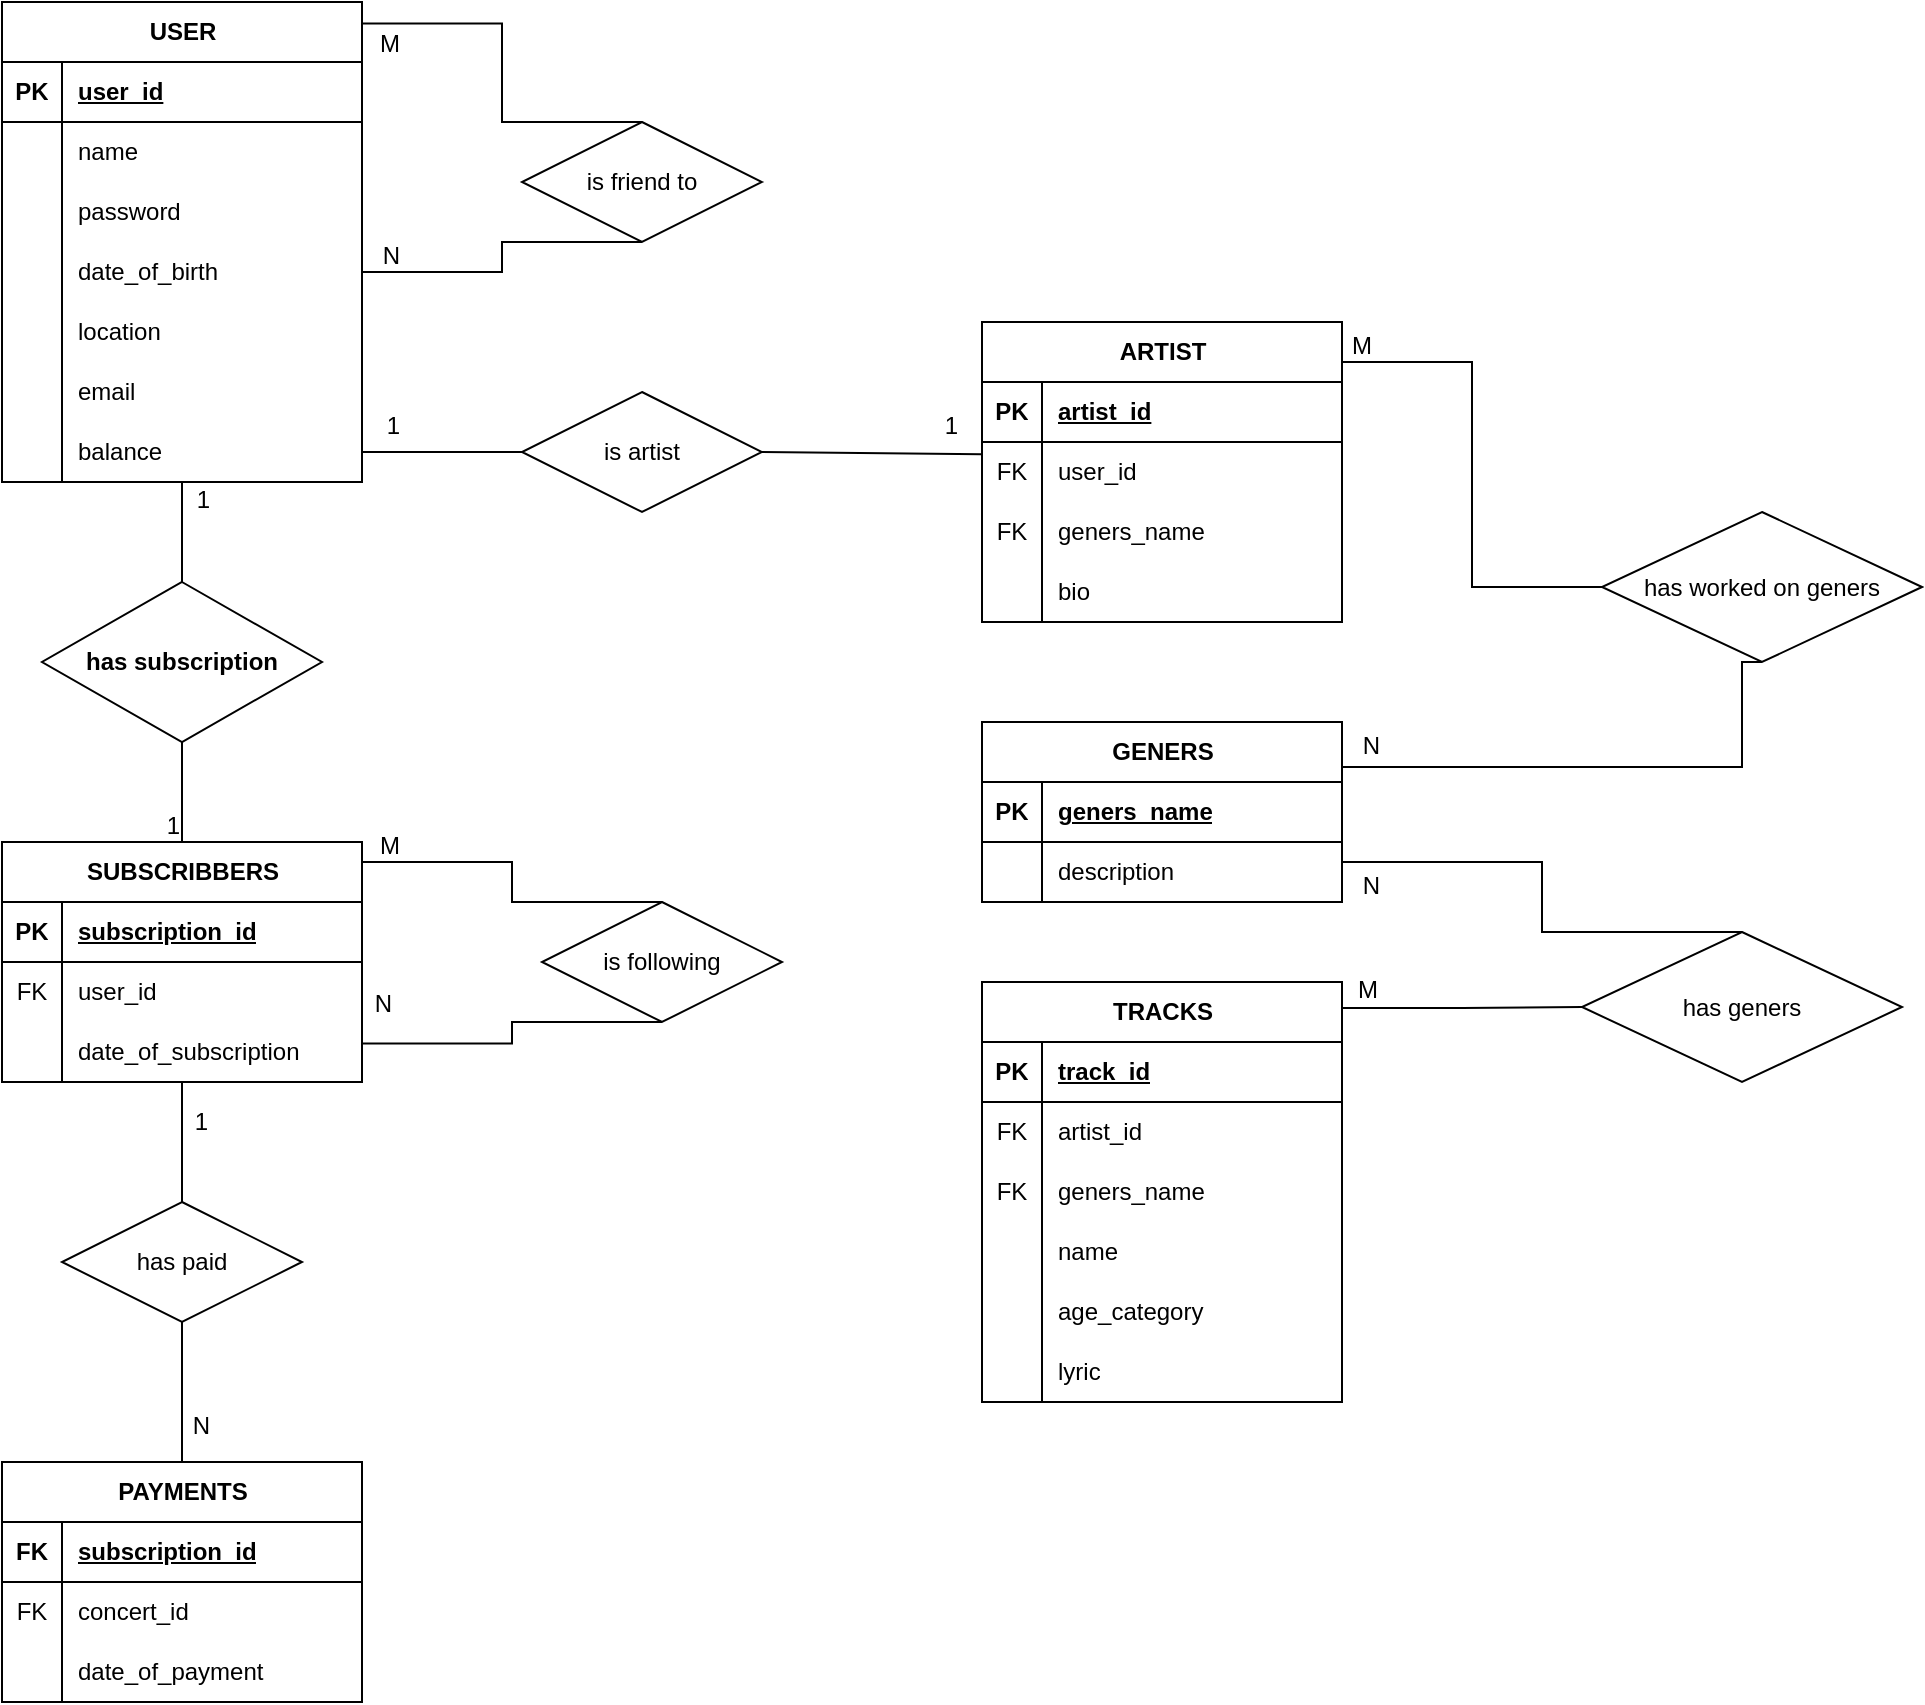 <mxfile version="24.6.4" type="github">
  <diagram name="Page-1" id="u7sg_26Pm7IUVcCxA-zr">
    <mxGraphModel dx="1103" dy="600" grid="1" gridSize="10" guides="1" tooltips="1" connect="1" arrows="1" fold="1" page="1" pageScale="1" pageWidth="2339" pageHeight="3300" math="0" shadow="0">
      <root>
        <mxCell id="0" />
        <mxCell id="1" parent="0" />
        <mxCell id="e4BXCILTXNjpWRlv0Qqh-1" value="USER" style="shape=table;startSize=30;container=1;collapsible=1;childLayout=tableLayout;fixedRows=1;rowLines=0;fontStyle=1;align=center;resizeLast=1;html=1;" vertex="1" parent="1">
          <mxGeometry x="130" y="110" width="180" height="240" as="geometry" />
        </mxCell>
        <mxCell id="e4BXCILTXNjpWRlv0Qqh-2" value="" style="shape=tableRow;horizontal=0;startSize=0;swimlaneHead=0;swimlaneBody=0;fillColor=none;collapsible=0;dropTarget=0;points=[[0,0.5],[1,0.5]];portConstraint=eastwest;top=0;left=0;right=0;bottom=1;" vertex="1" parent="e4BXCILTXNjpWRlv0Qqh-1">
          <mxGeometry y="30" width="180" height="30" as="geometry" />
        </mxCell>
        <mxCell id="e4BXCILTXNjpWRlv0Qqh-3" value="PK" style="shape=partialRectangle;connectable=0;fillColor=none;top=0;left=0;bottom=0;right=0;fontStyle=1;overflow=hidden;whiteSpace=wrap;html=1;" vertex="1" parent="e4BXCILTXNjpWRlv0Qqh-2">
          <mxGeometry width="30" height="30" as="geometry">
            <mxRectangle width="30" height="30" as="alternateBounds" />
          </mxGeometry>
        </mxCell>
        <mxCell id="e4BXCILTXNjpWRlv0Qqh-4" value="user_id" style="shape=partialRectangle;connectable=0;fillColor=none;top=0;left=0;bottom=0;right=0;align=left;spacingLeft=6;fontStyle=5;overflow=hidden;whiteSpace=wrap;html=1;" vertex="1" parent="e4BXCILTXNjpWRlv0Qqh-2">
          <mxGeometry x="30" width="150" height="30" as="geometry">
            <mxRectangle width="150" height="30" as="alternateBounds" />
          </mxGeometry>
        </mxCell>
        <mxCell id="e4BXCILTXNjpWRlv0Qqh-5" value="" style="shape=tableRow;horizontal=0;startSize=0;swimlaneHead=0;swimlaneBody=0;fillColor=none;collapsible=0;dropTarget=0;points=[[0,0.5],[1,0.5]];portConstraint=eastwest;top=0;left=0;right=0;bottom=0;" vertex="1" parent="e4BXCILTXNjpWRlv0Qqh-1">
          <mxGeometry y="60" width="180" height="30" as="geometry" />
        </mxCell>
        <mxCell id="e4BXCILTXNjpWRlv0Qqh-6" value="" style="shape=partialRectangle;connectable=0;fillColor=none;top=0;left=0;bottom=0;right=0;editable=1;overflow=hidden;whiteSpace=wrap;html=1;" vertex="1" parent="e4BXCILTXNjpWRlv0Qqh-5">
          <mxGeometry width="30" height="30" as="geometry">
            <mxRectangle width="30" height="30" as="alternateBounds" />
          </mxGeometry>
        </mxCell>
        <mxCell id="e4BXCILTXNjpWRlv0Qqh-7" value="name" style="shape=partialRectangle;connectable=0;fillColor=none;top=0;left=0;bottom=0;right=0;align=left;spacingLeft=6;overflow=hidden;whiteSpace=wrap;html=1;" vertex="1" parent="e4BXCILTXNjpWRlv0Qqh-5">
          <mxGeometry x="30" width="150" height="30" as="geometry">
            <mxRectangle width="150" height="30" as="alternateBounds" />
          </mxGeometry>
        </mxCell>
        <mxCell id="e4BXCILTXNjpWRlv0Qqh-8" value="" style="shape=tableRow;horizontal=0;startSize=0;swimlaneHead=0;swimlaneBody=0;fillColor=none;collapsible=0;dropTarget=0;points=[[0,0.5],[1,0.5]];portConstraint=eastwest;top=0;left=0;right=0;bottom=0;" vertex="1" parent="e4BXCILTXNjpWRlv0Qqh-1">
          <mxGeometry y="90" width="180" height="30" as="geometry" />
        </mxCell>
        <mxCell id="e4BXCILTXNjpWRlv0Qqh-9" value="" style="shape=partialRectangle;connectable=0;fillColor=none;top=0;left=0;bottom=0;right=0;editable=1;overflow=hidden;whiteSpace=wrap;html=1;" vertex="1" parent="e4BXCILTXNjpWRlv0Qqh-8">
          <mxGeometry width="30" height="30" as="geometry">
            <mxRectangle width="30" height="30" as="alternateBounds" />
          </mxGeometry>
        </mxCell>
        <mxCell id="e4BXCILTXNjpWRlv0Qqh-10" value="password" style="shape=partialRectangle;connectable=0;fillColor=none;top=0;left=0;bottom=0;right=0;align=left;spacingLeft=6;overflow=hidden;whiteSpace=wrap;html=1;" vertex="1" parent="e4BXCILTXNjpWRlv0Qqh-8">
          <mxGeometry x="30" width="150" height="30" as="geometry">
            <mxRectangle width="150" height="30" as="alternateBounds" />
          </mxGeometry>
        </mxCell>
        <mxCell id="e4BXCILTXNjpWRlv0Qqh-11" value="" style="shape=tableRow;horizontal=0;startSize=0;swimlaneHead=0;swimlaneBody=0;fillColor=none;collapsible=0;dropTarget=0;points=[[0,0.5],[1,0.5]];portConstraint=eastwest;top=0;left=0;right=0;bottom=0;" vertex="1" parent="e4BXCILTXNjpWRlv0Qqh-1">
          <mxGeometry y="120" width="180" height="30" as="geometry" />
        </mxCell>
        <mxCell id="e4BXCILTXNjpWRlv0Qqh-12" value="" style="shape=partialRectangle;connectable=0;fillColor=none;top=0;left=0;bottom=0;right=0;editable=1;overflow=hidden;whiteSpace=wrap;html=1;" vertex="1" parent="e4BXCILTXNjpWRlv0Qqh-11">
          <mxGeometry width="30" height="30" as="geometry">
            <mxRectangle width="30" height="30" as="alternateBounds" />
          </mxGeometry>
        </mxCell>
        <mxCell id="e4BXCILTXNjpWRlv0Qqh-13" value="date_of_birth" style="shape=partialRectangle;connectable=0;fillColor=none;top=0;left=0;bottom=0;right=0;align=left;spacingLeft=6;overflow=hidden;whiteSpace=wrap;html=1;" vertex="1" parent="e4BXCILTXNjpWRlv0Qqh-11">
          <mxGeometry x="30" width="150" height="30" as="geometry">
            <mxRectangle width="150" height="30" as="alternateBounds" />
          </mxGeometry>
        </mxCell>
        <mxCell id="e4BXCILTXNjpWRlv0Qqh-14" value="" style="shape=tableRow;horizontal=0;startSize=0;swimlaneHead=0;swimlaneBody=0;fillColor=none;collapsible=0;dropTarget=0;points=[[0,0.5],[1,0.5]];portConstraint=eastwest;top=0;left=0;right=0;bottom=0;" vertex="1" parent="e4BXCILTXNjpWRlv0Qqh-1">
          <mxGeometry y="150" width="180" height="30" as="geometry" />
        </mxCell>
        <mxCell id="e4BXCILTXNjpWRlv0Qqh-15" value="" style="shape=partialRectangle;connectable=0;fillColor=none;top=0;left=0;bottom=0;right=0;editable=1;overflow=hidden;whiteSpace=wrap;html=1;" vertex="1" parent="e4BXCILTXNjpWRlv0Qqh-14">
          <mxGeometry width="30" height="30" as="geometry">
            <mxRectangle width="30" height="30" as="alternateBounds" />
          </mxGeometry>
        </mxCell>
        <mxCell id="e4BXCILTXNjpWRlv0Qqh-16" value="location" style="shape=partialRectangle;connectable=0;fillColor=none;top=0;left=0;bottom=0;right=0;align=left;spacingLeft=6;overflow=hidden;whiteSpace=wrap;html=1;" vertex="1" parent="e4BXCILTXNjpWRlv0Qqh-14">
          <mxGeometry x="30" width="150" height="30" as="geometry">
            <mxRectangle width="150" height="30" as="alternateBounds" />
          </mxGeometry>
        </mxCell>
        <mxCell id="e4BXCILTXNjpWRlv0Qqh-17" value="" style="shape=tableRow;horizontal=0;startSize=0;swimlaneHead=0;swimlaneBody=0;fillColor=none;collapsible=0;dropTarget=0;points=[[0,0.5],[1,0.5]];portConstraint=eastwest;top=0;left=0;right=0;bottom=0;" vertex="1" parent="e4BXCILTXNjpWRlv0Qqh-1">
          <mxGeometry y="180" width="180" height="30" as="geometry" />
        </mxCell>
        <mxCell id="e4BXCILTXNjpWRlv0Qqh-18" value="" style="shape=partialRectangle;connectable=0;fillColor=none;top=0;left=0;bottom=0;right=0;editable=1;overflow=hidden;whiteSpace=wrap;html=1;" vertex="1" parent="e4BXCILTXNjpWRlv0Qqh-17">
          <mxGeometry width="30" height="30" as="geometry">
            <mxRectangle width="30" height="30" as="alternateBounds" />
          </mxGeometry>
        </mxCell>
        <mxCell id="e4BXCILTXNjpWRlv0Qqh-19" value="email" style="shape=partialRectangle;connectable=0;fillColor=none;top=0;left=0;bottom=0;right=0;align=left;spacingLeft=6;overflow=hidden;whiteSpace=wrap;html=1;" vertex="1" parent="e4BXCILTXNjpWRlv0Qqh-17">
          <mxGeometry x="30" width="150" height="30" as="geometry">
            <mxRectangle width="150" height="30" as="alternateBounds" />
          </mxGeometry>
        </mxCell>
        <mxCell id="e4BXCILTXNjpWRlv0Qqh-67" value="" style="shape=tableRow;horizontal=0;startSize=0;swimlaneHead=0;swimlaneBody=0;fillColor=none;collapsible=0;dropTarget=0;points=[[0,0.5],[1,0.5]];portConstraint=eastwest;top=0;left=0;right=0;bottom=0;" vertex="1" parent="e4BXCILTXNjpWRlv0Qqh-1">
          <mxGeometry y="210" width="180" height="30" as="geometry" />
        </mxCell>
        <mxCell id="e4BXCILTXNjpWRlv0Qqh-68" value="" style="shape=partialRectangle;connectable=0;fillColor=none;top=0;left=0;bottom=0;right=0;editable=1;overflow=hidden;whiteSpace=wrap;html=1;" vertex="1" parent="e4BXCILTXNjpWRlv0Qqh-67">
          <mxGeometry width="30" height="30" as="geometry">
            <mxRectangle width="30" height="30" as="alternateBounds" />
          </mxGeometry>
        </mxCell>
        <mxCell id="e4BXCILTXNjpWRlv0Qqh-69" value="balance" style="shape=partialRectangle;connectable=0;fillColor=none;top=0;left=0;bottom=0;right=0;align=left;spacingLeft=6;overflow=hidden;whiteSpace=wrap;html=1;" vertex="1" parent="e4BXCILTXNjpWRlv0Qqh-67">
          <mxGeometry x="30" width="150" height="30" as="geometry">
            <mxRectangle width="150" height="30" as="alternateBounds" />
          </mxGeometry>
        </mxCell>
        <mxCell id="e4BXCILTXNjpWRlv0Qqh-37" value="PAYMENTS" style="shape=table;startSize=30;container=1;collapsible=1;childLayout=tableLayout;fixedRows=1;rowLines=0;fontStyle=1;align=center;resizeLast=1;html=1;" vertex="1" parent="1">
          <mxGeometry x="130" y="840" width="180" height="120" as="geometry" />
        </mxCell>
        <mxCell id="e4BXCILTXNjpWRlv0Qqh-38" value="" style="shape=tableRow;horizontal=0;startSize=0;swimlaneHead=0;swimlaneBody=0;fillColor=none;collapsible=0;dropTarget=0;points=[[0,0.5],[1,0.5]];portConstraint=eastwest;top=0;left=0;right=0;bottom=1;" vertex="1" parent="e4BXCILTXNjpWRlv0Qqh-37">
          <mxGeometry y="30" width="180" height="30" as="geometry" />
        </mxCell>
        <mxCell id="e4BXCILTXNjpWRlv0Qqh-39" value="FK" style="shape=partialRectangle;connectable=0;fillColor=none;top=0;left=0;bottom=0;right=0;fontStyle=1;overflow=hidden;whiteSpace=wrap;html=1;" vertex="1" parent="e4BXCILTXNjpWRlv0Qqh-38">
          <mxGeometry width="30" height="30" as="geometry">
            <mxRectangle width="30" height="30" as="alternateBounds" />
          </mxGeometry>
        </mxCell>
        <mxCell id="e4BXCILTXNjpWRlv0Qqh-40" value="subscription_id" style="shape=partialRectangle;connectable=0;fillColor=none;top=0;left=0;bottom=0;right=0;align=left;spacingLeft=6;fontStyle=5;overflow=hidden;whiteSpace=wrap;html=1;" vertex="1" parent="e4BXCILTXNjpWRlv0Qqh-38">
          <mxGeometry x="30" width="150" height="30" as="geometry">
            <mxRectangle width="150" height="30" as="alternateBounds" />
          </mxGeometry>
        </mxCell>
        <mxCell id="e4BXCILTXNjpWRlv0Qqh-41" value="" style="shape=tableRow;horizontal=0;startSize=0;swimlaneHead=0;swimlaneBody=0;fillColor=none;collapsible=0;dropTarget=0;points=[[0,0.5],[1,0.5]];portConstraint=eastwest;top=0;left=0;right=0;bottom=0;" vertex="1" parent="e4BXCILTXNjpWRlv0Qqh-37">
          <mxGeometry y="60" width="180" height="30" as="geometry" />
        </mxCell>
        <mxCell id="e4BXCILTXNjpWRlv0Qqh-42" value="FK" style="shape=partialRectangle;connectable=0;fillColor=none;top=0;left=0;bottom=0;right=0;editable=1;overflow=hidden;whiteSpace=wrap;html=1;" vertex="1" parent="e4BXCILTXNjpWRlv0Qqh-41">
          <mxGeometry width="30" height="30" as="geometry">
            <mxRectangle width="30" height="30" as="alternateBounds" />
          </mxGeometry>
        </mxCell>
        <mxCell id="e4BXCILTXNjpWRlv0Qqh-43" value="concert_id" style="shape=partialRectangle;connectable=0;fillColor=none;top=0;left=0;bottom=0;right=0;align=left;spacingLeft=6;overflow=hidden;whiteSpace=wrap;html=1;" vertex="1" parent="e4BXCILTXNjpWRlv0Qqh-41">
          <mxGeometry x="30" width="150" height="30" as="geometry">
            <mxRectangle width="150" height="30" as="alternateBounds" />
          </mxGeometry>
        </mxCell>
        <mxCell id="e4BXCILTXNjpWRlv0Qqh-44" value="" style="shape=tableRow;horizontal=0;startSize=0;swimlaneHead=0;swimlaneBody=0;fillColor=none;collapsible=0;dropTarget=0;points=[[0,0.5],[1,0.5]];portConstraint=eastwest;top=0;left=0;right=0;bottom=0;" vertex="1" parent="e4BXCILTXNjpWRlv0Qqh-37">
          <mxGeometry y="90" width="180" height="30" as="geometry" />
        </mxCell>
        <mxCell id="e4BXCILTXNjpWRlv0Qqh-45" value="" style="shape=partialRectangle;connectable=0;fillColor=none;top=0;left=0;bottom=0;right=0;editable=1;overflow=hidden;whiteSpace=wrap;html=1;" vertex="1" parent="e4BXCILTXNjpWRlv0Qqh-44">
          <mxGeometry width="30" height="30" as="geometry">
            <mxRectangle width="30" height="30" as="alternateBounds" />
          </mxGeometry>
        </mxCell>
        <mxCell id="e4BXCILTXNjpWRlv0Qqh-46" value="date_of_payment" style="shape=partialRectangle;connectable=0;fillColor=none;top=0;left=0;bottom=0;right=0;align=left;spacingLeft=6;overflow=hidden;whiteSpace=wrap;html=1;" vertex="1" parent="e4BXCILTXNjpWRlv0Qqh-44">
          <mxGeometry x="30" width="150" height="30" as="geometry">
            <mxRectangle width="150" height="30" as="alternateBounds" />
          </mxGeometry>
        </mxCell>
        <mxCell id="e4BXCILTXNjpWRlv0Qqh-50" value="SUBSCRIBBERS" style="shape=table;startSize=30;container=1;collapsible=1;childLayout=tableLayout;fixedRows=1;rowLines=0;fontStyle=1;align=center;resizeLast=1;html=1;" vertex="1" parent="1">
          <mxGeometry x="130" y="530" width="180" height="120" as="geometry" />
        </mxCell>
        <mxCell id="e4BXCILTXNjpWRlv0Qqh-51" value="" style="shape=tableRow;horizontal=0;startSize=0;swimlaneHead=0;swimlaneBody=0;fillColor=none;collapsible=0;dropTarget=0;points=[[0,0.5],[1,0.5]];portConstraint=eastwest;top=0;left=0;right=0;bottom=1;" vertex="1" parent="e4BXCILTXNjpWRlv0Qqh-50">
          <mxGeometry y="30" width="180" height="30" as="geometry" />
        </mxCell>
        <mxCell id="e4BXCILTXNjpWRlv0Qqh-52" value="PK" style="shape=partialRectangle;connectable=0;fillColor=none;top=0;left=0;bottom=0;right=0;fontStyle=1;overflow=hidden;whiteSpace=wrap;html=1;" vertex="1" parent="e4BXCILTXNjpWRlv0Qqh-51">
          <mxGeometry width="30" height="30" as="geometry">
            <mxRectangle width="30" height="30" as="alternateBounds" />
          </mxGeometry>
        </mxCell>
        <mxCell id="e4BXCILTXNjpWRlv0Qqh-53" value="subscription_id" style="shape=partialRectangle;connectable=0;fillColor=none;top=0;left=0;bottom=0;right=0;align=left;spacingLeft=6;fontStyle=5;overflow=hidden;whiteSpace=wrap;html=1;" vertex="1" parent="e4BXCILTXNjpWRlv0Qqh-51">
          <mxGeometry x="30" width="150" height="30" as="geometry">
            <mxRectangle width="150" height="30" as="alternateBounds" />
          </mxGeometry>
        </mxCell>
        <mxCell id="e4BXCILTXNjpWRlv0Qqh-54" value="" style="shape=tableRow;horizontal=0;startSize=0;swimlaneHead=0;swimlaneBody=0;fillColor=none;collapsible=0;dropTarget=0;points=[[0,0.5],[1,0.5]];portConstraint=eastwest;top=0;left=0;right=0;bottom=0;" vertex="1" parent="e4BXCILTXNjpWRlv0Qqh-50">
          <mxGeometry y="60" width="180" height="30" as="geometry" />
        </mxCell>
        <mxCell id="e4BXCILTXNjpWRlv0Qqh-55" value="FK" style="shape=partialRectangle;connectable=0;fillColor=none;top=0;left=0;bottom=0;right=0;editable=1;overflow=hidden;whiteSpace=wrap;html=1;" vertex="1" parent="e4BXCILTXNjpWRlv0Qqh-54">
          <mxGeometry width="30" height="30" as="geometry">
            <mxRectangle width="30" height="30" as="alternateBounds" />
          </mxGeometry>
        </mxCell>
        <mxCell id="e4BXCILTXNjpWRlv0Qqh-56" value="user_id" style="shape=partialRectangle;connectable=0;fillColor=none;top=0;left=0;bottom=0;right=0;align=left;spacingLeft=6;overflow=hidden;whiteSpace=wrap;html=1;" vertex="1" parent="e4BXCILTXNjpWRlv0Qqh-54">
          <mxGeometry x="30" width="150" height="30" as="geometry">
            <mxRectangle width="150" height="30" as="alternateBounds" />
          </mxGeometry>
        </mxCell>
        <mxCell id="e4BXCILTXNjpWRlv0Qqh-57" value="" style="shape=tableRow;horizontal=0;startSize=0;swimlaneHead=0;swimlaneBody=0;fillColor=none;collapsible=0;dropTarget=0;points=[[0,0.5],[1,0.5]];portConstraint=eastwest;top=0;left=0;right=0;bottom=0;" vertex="1" parent="e4BXCILTXNjpWRlv0Qqh-50">
          <mxGeometry y="90" width="180" height="30" as="geometry" />
        </mxCell>
        <mxCell id="e4BXCILTXNjpWRlv0Qqh-58" value="" style="shape=partialRectangle;connectable=0;fillColor=none;top=0;left=0;bottom=0;right=0;editable=1;overflow=hidden;whiteSpace=wrap;html=1;" vertex="1" parent="e4BXCILTXNjpWRlv0Qqh-57">
          <mxGeometry width="30" height="30" as="geometry">
            <mxRectangle width="30" height="30" as="alternateBounds" />
          </mxGeometry>
        </mxCell>
        <mxCell id="e4BXCILTXNjpWRlv0Qqh-59" value="date_of_subscription" style="shape=partialRectangle;connectable=0;fillColor=none;top=0;left=0;bottom=0;right=0;align=left;spacingLeft=6;overflow=hidden;whiteSpace=wrap;html=1;" vertex="1" parent="e4BXCILTXNjpWRlv0Qqh-57">
          <mxGeometry x="30" width="150" height="30" as="geometry">
            <mxRectangle width="150" height="30" as="alternateBounds" />
          </mxGeometry>
        </mxCell>
        <mxCell id="e4BXCILTXNjpWRlv0Qqh-63" value="has subscription" style="rhombus;whiteSpace=wrap;html=1;startSize=30;fontStyle=1;" vertex="1" parent="1">
          <mxGeometry x="150" y="400" width="140" height="80" as="geometry" />
        </mxCell>
        <mxCell id="e4BXCILTXNjpWRlv0Qqh-82" value="has paid" style="shape=rhombus;perimeter=rhombusPerimeter;whiteSpace=wrap;html=1;align=center;" vertex="1" parent="1">
          <mxGeometry x="160" y="710" width="120" height="60" as="geometry" />
        </mxCell>
        <mxCell id="e4BXCILTXNjpWRlv0Qqh-84" value="" style="endArrow=none;html=1;rounded=0;exitX=0.5;exitY=1;exitDx=0;exitDy=0;entryX=0.5;entryY=0;entryDx=0;entryDy=0;" edge="1" parent="1" source="e4BXCILTXNjpWRlv0Qqh-82" target="e4BXCILTXNjpWRlv0Qqh-37">
          <mxGeometry relative="1" as="geometry">
            <mxPoint x="260" y="790" as="sourcePoint" />
            <mxPoint x="220" y="830" as="targetPoint" />
          </mxGeometry>
        </mxCell>
        <mxCell id="e4BXCILTXNjpWRlv0Qqh-85" value="N" style="resizable=0;html=1;whiteSpace=wrap;align=right;verticalAlign=bottom;" connectable="0" vertex="1" parent="e4BXCILTXNjpWRlv0Qqh-84">
          <mxGeometry x="1" relative="1" as="geometry">
            <mxPoint x="15" y="-10" as="offset" />
          </mxGeometry>
        </mxCell>
        <mxCell id="e4BXCILTXNjpWRlv0Qqh-86" value="" style="endArrow=none;html=1;rounded=0;exitX=0.5;exitY=0;exitDx=0;exitDy=0;" edge="1" parent="1" source="e4BXCILTXNjpWRlv0Qqh-82">
          <mxGeometry relative="1" as="geometry">
            <mxPoint x="120" y="690" as="sourcePoint" />
            <mxPoint x="220" y="650" as="targetPoint" />
          </mxGeometry>
        </mxCell>
        <mxCell id="e4BXCILTXNjpWRlv0Qqh-87" value="1" style="resizable=0;html=1;whiteSpace=wrap;align=right;verticalAlign=bottom;" connectable="0" vertex="1" parent="e4BXCILTXNjpWRlv0Qqh-86">
          <mxGeometry x="1" relative="1" as="geometry">
            <mxPoint x="14" y="28" as="offset" />
          </mxGeometry>
        </mxCell>
        <mxCell id="e4BXCILTXNjpWRlv0Qqh-88" value="" style="endArrow=none;html=1;rounded=0;exitX=0.5;exitY=0;exitDx=0;exitDy=0;" edge="1" parent="1" source="e4BXCILTXNjpWRlv0Qqh-63">
          <mxGeometry relative="1" as="geometry">
            <mxPoint x="220" y="390" as="sourcePoint" />
            <mxPoint x="220" y="350" as="targetPoint" />
          </mxGeometry>
        </mxCell>
        <mxCell id="e4BXCILTXNjpWRlv0Qqh-89" value="1" style="resizable=0;html=1;whiteSpace=wrap;align=right;verticalAlign=bottom;" connectable="0" vertex="1" parent="e4BXCILTXNjpWRlv0Qqh-88">
          <mxGeometry x="1" relative="1" as="geometry">
            <mxPoint x="15" y="17" as="offset" />
          </mxGeometry>
        </mxCell>
        <mxCell id="e4BXCILTXNjpWRlv0Qqh-90" value="" style="endArrow=none;html=1;rounded=0;entryX=0.5;entryY=0;entryDx=0;entryDy=0;" edge="1" parent="1" target="e4BXCILTXNjpWRlv0Qqh-50">
          <mxGeometry relative="1" as="geometry">
            <mxPoint x="220" y="480" as="sourcePoint" />
            <mxPoint x="220" y="527" as="targetPoint" />
          </mxGeometry>
        </mxCell>
        <mxCell id="e4BXCILTXNjpWRlv0Qqh-91" value="1" style="resizable=0;html=1;whiteSpace=wrap;align=right;verticalAlign=bottom;" connectable="0" vertex="1" parent="e4BXCILTXNjpWRlv0Qqh-90">
          <mxGeometry x="1" relative="1" as="geometry" />
        </mxCell>
        <mxCell id="e4BXCILTXNjpWRlv0Qqh-92" value="is friend to" style="shape=rhombus;perimeter=rhombusPerimeter;whiteSpace=wrap;html=1;align=center;" vertex="1" parent="1">
          <mxGeometry x="390" y="170" width="120" height="60" as="geometry" />
        </mxCell>
        <mxCell id="e4BXCILTXNjpWRlv0Qqh-95" value="" style="endArrow=none;html=1;rounded=0;entryX=1;entryY=0.5;entryDx=0;entryDy=0;exitX=0.5;exitY=1;exitDx=0;exitDy=0;edgeStyle=elbowEdgeStyle;" edge="1" parent="1" source="e4BXCILTXNjpWRlv0Qqh-92" target="e4BXCILTXNjpWRlv0Qqh-11">
          <mxGeometry relative="1" as="geometry">
            <mxPoint x="340" y="280" as="sourcePoint" />
            <mxPoint x="500" y="280" as="targetPoint" />
          </mxGeometry>
        </mxCell>
        <mxCell id="e4BXCILTXNjpWRlv0Qqh-96" value="N" style="resizable=0;html=1;whiteSpace=wrap;align=right;verticalAlign=bottom;" connectable="0" vertex="1" parent="e4BXCILTXNjpWRlv0Qqh-95">
          <mxGeometry x="1" relative="1" as="geometry">
            <mxPoint x="20" as="offset" />
          </mxGeometry>
        </mxCell>
        <mxCell id="e4BXCILTXNjpWRlv0Qqh-97" value="" style="endArrow=none;html=1;rounded=0;entryX=1;entryY=0.045;entryDx=0;entryDy=0;entryPerimeter=0;exitX=0.5;exitY=0;exitDx=0;exitDy=0;edgeStyle=elbowEdgeStyle;" edge="1" parent="1" source="e4BXCILTXNjpWRlv0Qqh-92" target="e4BXCILTXNjpWRlv0Qqh-1">
          <mxGeometry relative="1" as="geometry">
            <mxPoint x="420" y="120" as="sourcePoint" />
            <mxPoint x="580" y="120" as="targetPoint" />
          </mxGeometry>
        </mxCell>
        <mxCell id="e4BXCILTXNjpWRlv0Qqh-98" value="M" style="resizable=0;html=1;whiteSpace=wrap;align=right;verticalAlign=bottom;" connectable="0" vertex="1" parent="e4BXCILTXNjpWRlv0Qqh-97">
          <mxGeometry x="1" relative="1" as="geometry">
            <mxPoint x="20" y="19" as="offset" />
          </mxGeometry>
        </mxCell>
        <mxCell id="e4BXCILTXNjpWRlv0Qqh-99" value="ARTIST" style="shape=table;startSize=30;container=1;collapsible=1;childLayout=tableLayout;fixedRows=1;rowLines=0;fontStyle=1;align=center;resizeLast=1;html=1;" vertex="1" parent="1">
          <mxGeometry x="620" y="270" width="180" height="150" as="geometry" />
        </mxCell>
        <mxCell id="e4BXCILTXNjpWRlv0Qqh-121" value="" style="shape=tableRow;horizontal=0;startSize=0;swimlaneHead=0;swimlaneBody=0;fillColor=none;collapsible=0;dropTarget=0;points=[[0,0.5],[1,0.5]];portConstraint=eastwest;top=0;left=0;right=0;bottom=1;" vertex="1" parent="e4BXCILTXNjpWRlv0Qqh-99">
          <mxGeometry y="30" width="180" height="30" as="geometry" />
        </mxCell>
        <mxCell id="e4BXCILTXNjpWRlv0Qqh-122" value="PK" style="shape=partialRectangle;connectable=0;fillColor=none;top=0;left=0;bottom=0;right=0;fontStyle=1;overflow=hidden;whiteSpace=wrap;html=1;" vertex="1" parent="e4BXCILTXNjpWRlv0Qqh-121">
          <mxGeometry width="30" height="30" as="geometry">
            <mxRectangle width="30" height="30" as="alternateBounds" />
          </mxGeometry>
        </mxCell>
        <mxCell id="e4BXCILTXNjpWRlv0Qqh-123" value="artist_id" style="shape=partialRectangle;connectable=0;fillColor=none;top=0;left=0;bottom=0;right=0;align=left;spacingLeft=6;fontStyle=5;overflow=hidden;whiteSpace=wrap;html=1;" vertex="1" parent="e4BXCILTXNjpWRlv0Qqh-121">
          <mxGeometry x="30" width="150" height="30" as="geometry">
            <mxRectangle width="150" height="30" as="alternateBounds" />
          </mxGeometry>
        </mxCell>
        <mxCell id="e4BXCILTXNjpWRlv0Qqh-162" value="" style="shape=tableRow;horizontal=0;startSize=0;swimlaneHead=0;swimlaneBody=0;fillColor=none;collapsible=0;dropTarget=0;points=[[0,0.5],[1,0.5]];portConstraint=eastwest;top=0;left=0;right=0;bottom=0;" vertex="1" parent="e4BXCILTXNjpWRlv0Qqh-99">
          <mxGeometry y="60" width="180" height="30" as="geometry" />
        </mxCell>
        <mxCell id="e4BXCILTXNjpWRlv0Qqh-163" value="FK" style="shape=partialRectangle;connectable=0;fillColor=none;top=0;left=0;bottom=0;right=0;editable=1;overflow=hidden;whiteSpace=wrap;html=1;" vertex="1" parent="e4BXCILTXNjpWRlv0Qqh-162">
          <mxGeometry width="30" height="30" as="geometry">
            <mxRectangle width="30" height="30" as="alternateBounds" />
          </mxGeometry>
        </mxCell>
        <mxCell id="e4BXCILTXNjpWRlv0Qqh-164" value="user_id" style="shape=partialRectangle;connectable=0;fillColor=none;top=0;left=0;bottom=0;right=0;align=left;spacingLeft=6;overflow=hidden;whiteSpace=wrap;html=1;" vertex="1" parent="e4BXCILTXNjpWRlv0Qqh-162">
          <mxGeometry x="30" width="150" height="30" as="geometry">
            <mxRectangle width="150" height="30" as="alternateBounds" />
          </mxGeometry>
        </mxCell>
        <mxCell id="e4BXCILTXNjpWRlv0Qqh-159" value="" style="shape=tableRow;horizontal=0;startSize=0;swimlaneHead=0;swimlaneBody=0;fillColor=none;collapsible=0;dropTarget=0;points=[[0,0.5],[1,0.5]];portConstraint=eastwest;top=0;left=0;right=0;bottom=0;" vertex="1" parent="e4BXCILTXNjpWRlv0Qqh-99">
          <mxGeometry y="90" width="180" height="30" as="geometry" />
        </mxCell>
        <mxCell id="e4BXCILTXNjpWRlv0Qqh-160" value="FK" style="shape=partialRectangle;connectable=0;fillColor=none;top=0;left=0;bottom=0;right=0;editable=1;overflow=hidden;whiteSpace=wrap;html=1;" vertex="1" parent="e4BXCILTXNjpWRlv0Qqh-159">
          <mxGeometry width="30" height="30" as="geometry">
            <mxRectangle width="30" height="30" as="alternateBounds" />
          </mxGeometry>
        </mxCell>
        <mxCell id="e4BXCILTXNjpWRlv0Qqh-161" value="geners_name" style="shape=partialRectangle;connectable=0;fillColor=none;top=0;left=0;bottom=0;right=0;align=left;spacingLeft=6;overflow=hidden;whiteSpace=wrap;html=1;" vertex="1" parent="e4BXCILTXNjpWRlv0Qqh-159">
          <mxGeometry x="30" width="150" height="30" as="geometry">
            <mxRectangle width="150" height="30" as="alternateBounds" />
          </mxGeometry>
        </mxCell>
        <mxCell id="e4BXCILTXNjpWRlv0Qqh-118" value="" style="shape=tableRow;horizontal=0;startSize=0;swimlaneHead=0;swimlaneBody=0;fillColor=none;collapsible=0;dropTarget=0;points=[[0,0.5],[1,0.5]];portConstraint=eastwest;top=0;left=0;right=0;bottom=0;" vertex="1" parent="e4BXCILTXNjpWRlv0Qqh-99">
          <mxGeometry y="120" width="180" height="30" as="geometry" />
        </mxCell>
        <mxCell id="e4BXCILTXNjpWRlv0Qqh-119" value="" style="shape=partialRectangle;connectable=0;fillColor=none;top=0;left=0;bottom=0;right=0;editable=1;overflow=hidden;whiteSpace=wrap;html=1;" vertex="1" parent="e4BXCILTXNjpWRlv0Qqh-118">
          <mxGeometry width="30" height="30" as="geometry">
            <mxRectangle width="30" height="30" as="alternateBounds" />
          </mxGeometry>
        </mxCell>
        <mxCell id="e4BXCILTXNjpWRlv0Qqh-120" value="bio" style="shape=partialRectangle;connectable=0;fillColor=none;top=0;left=0;bottom=0;right=0;align=left;spacingLeft=6;overflow=hidden;whiteSpace=wrap;html=1;" vertex="1" parent="e4BXCILTXNjpWRlv0Qqh-118">
          <mxGeometry x="30" width="150" height="30" as="geometry">
            <mxRectangle width="150" height="30" as="alternateBounds" />
          </mxGeometry>
        </mxCell>
        <mxCell id="e4BXCILTXNjpWRlv0Qqh-127" value="is artist" style="shape=rhombus;perimeter=rhombusPerimeter;whiteSpace=wrap;html=1;align=center;" vertex="1" parent="1">
          <mxGeometry x="390" y="305" width="120" height="60" as="geometry" />
        </mxCell>
        <mxCell id="e4BXCILTXNjpWRlv0Qqh-128" value="" style="endArrow=none;html=1;rounded=0;exitX=1;exitY=0.5;exitDx=0;exitDy=0;entryX=0;entryY=0.205;entryDx=0;entryDy=0;entryPerimeter=0;" edge="1" parent="1" source="e4BXCILTXNjpWRlv0Qqh-127">
          <mxGeometry relative="1" as="geometry">
            <mxPoint x="440" y="270" as="sourcePoint" />
            <mxPoint x="620" y="336.15" as="targetPoint" />
          </mxGeometry>
        </mxCell>
        <mxCell id="e4BXCILTXNjpWRlv0Qqh-129" value="1" style="resizable=0;html=1;whiteSpace=wrap;align=right;verticalAlign=bottom;" connectable="0" vertex="1" parent="e4BXCILTXNjpWRlv0Qqh-128">
          <mxGeometry x="1" relative="1" as="geometry">
            <mxPoint x="-10" y="-6" as="offset" />
          </mxGeometry>
        </mxCell>
        <mxCell id="e4BXCILTXNjpWRlv0Qqh-130" value="" style="endArrow=none;html=1;rounded=0;entryX=1;entryY=0.5;entryDx=0;entryDy=0;exitX=0;exitY=0.5;exitDx=0;exitDy=0;" edge="1" parent="1" source="e4BXCILTXNjpWRlv0Qqh-127" target="e4BXCILTXNjpWRlv0Qqh-67">
          <mxGeometry relative="1" as="geometry">
            <mxPoint x="320" y="430" as="sourcePoint" />
            <mxPoint x="480" y="430" as="targetPoint" />
          </mxGeometry>
        </mxCell>
        <mxCell id="e4BXCILTXNjpWRlv0Qqh-131" value="1" style="resizable=0;html=1;whiteSpace=wrap;align=right;verticalAlign=bottom;" connectable="0" vertex="1" parent="e4BXCILTXNjpWRlv0Qqh-130">
          <mxGeometry x="1" relative="1" as="geometry">
            <mxPoint x="20" y="-5" as="offset" />
          </mxGeometry>
        </mxCell>
        <mxCell id="e4BXCILTXNjpWRlv0Qqh-132" value="is following" style="shape=rhombus;perimeter=rhombusPerimeter;whiteSpace=wrap;html=1;align=center;" vertex="1" parent="1">
          <mxGeometry x="400" y="560" width="120" height="60" as="geometry" />
        </mxCell>
        <mxCell id="e4BXCILTXNjpWRlv0Qqh-133" value="" style="endArrow=none;html=1;rounded=0;edgeStyle=elbowEdgeStyle;entryX=0.5;entryY=0;entryDx=0;entryDy=0;" edge="1" parent="1" target="e4BXCILTXNjpWRlv0Qqh-132">
          <mxGeometry relative="1" as="geometry">
            <mxPoint x="310" y="540" as="sourcePoint" />
            <mxPoint x="470" y="540" as="targetPoint" />
          </mxGeometry>
        </mxCell>
        <mxCell id="e4BXCILTXNjpWRlv0Qqh-134" value="M" style="resizable=0;html=1;whiteSpace=wrap;align=right;verticalAlign=bottom;" connectable="0" vertex="1" parent="e4BXCILTXNjpWRlv0Qqh-133">
          <mxGeometry x="1" relative="1" as="geometry">
            <mxPoint x="-130" y="-20" as="offset" />
          </mxGeometry>
        </mxCell>
        <mxCell id="e4BXCILTXNjpWRlv0Qqh-135" value="" style="endArrow=none;html=1;rounded=0;entryX=1;entryY=0.359;entryDx=0;entryDy=0;entryPerimeter=0;exitX=0.5;exitY=1;exitDx=0;exitDy=0;edgeStyle=elbowEdgeStyle;" edge="1" parent="1" source="e4BXCILTXNjpWRlv0Qqh-132" target="e4BXCILTXNjpWRlv0Qqh-57">
          <mxGeometry relative="1" as="geometry">
            <mxPoint x="360" y="690" as="sourcePoint" />
            <mxPoint x="520" y="690" as="targetPoint" />
          </mxGeometry>
        </mxCell>
        <mxCell id="e4BXCILTXNjpWRlv0Qqh-136" value="N" style="resizable=0;html=1;whiteSpace=wrap;align=right;verticalAlign=bottom;" connectable="0" vertex="1" parent="e4BXCILTXNjpWRlv0Qqh-135">
          <mxGeometry x="1" relative="1" as="geometry">
            <mxPoint x="17" y="-11" as="offset" />
          </mxGeometry>
        </mxCell>
        <mxCell id="e4BXCILTXNjpWRlv0Qqh-137" value="TRACKS" style="shape=table;startSize=30;container=1;collapsible=1;childLayout=tableLayout;fixedRows=1;rowLines=0;fontStyle=1;align=center;resizeLast=1;html=1;" vertex="1" parent="1">
          <mxGeometry x="620" y="600" width="180" height="210" as="geometry" />
        </mxCell>
        <mxCell id="e4BXCILTXNjpWRlv0Qqh-138" value="" style="shape=tableRow;horizontal=0;startSize=0;swimlaneHead=0;swimlaneBody=0;fillColor=none;collapsible=0;dropTarget=0;points=[[0,0.5],[1,0.5]];portConstraint=eastwest;top=0;left=0;right=0;bottom=1;" vertex="1" parent="e4BXCILTXNjpWRlv0Qqh-137">
          <mxGeometry y="30" width="180" height="30" as="geometry" />
        </mxCell>
        <mxCell id="e4BXCILTXNjpWRlv0Qqh-139" value="PK" style="shape=partialRectangle;connectable=0;fillColor=none;top=0;left=0;bottom=0;right=0;fontStyle=1;overflow=hidden;whiteSpace=wrap;html=1;" vertex="1" parent="e4BXCILTXNjpWRlv0Qqh-138">
          <mxGeometry width="30" height="30" as="geometry">
            <mxRectangle width="30" height="30" as="alternateBounds" />
          </mxGeometry>
        </mxCell>
        <mxCell id="e4BXCILTXNjpWRlv0Qqh-140" value="track_id" style="shape=partialRectangle;connectable=0;fillColor=none;top=0;left=0;bottom=0;right=0;align=left;spacingLeft=6;fontStyle=5;overflow=hidden;whiteSpace=wrap;html=1;" vertex="1" parent="e4BXCILTXNjpWRlv0Qqh-138">
          <mxGeometry x="30" width="150" height="30" as="geometry">
            <mxRectangle width="150" height="30" as="alternateBounds" />
          </mxGeometry>
        </mxCell>
        <mxCell id="e4BXCILTXNjpWRlv0Qqh-141" value="" style="shape=tableRow;horizontal=0;startSize=0;swimlaneHead=0;swimlaneBody=0;fillColor=none;collapsible=0;dropTarget=0;points=[[0,0.5],[1,0.5]];portConstraint=eastwest;top=0;left=0;right=0;bottom=0;" vertex="1" parent="e4BXCILTXNjpWRlv0Qqh-137">
          <mxGeometry y="60" width="180" height="30" as="geometry" />
        </mxCell>
        <mxCell id="e4BXCILTXNjpWRlv0Qqh-142" value="FK" style="shape=partialRectangle;connectable=0;fillColor=none;top=0;left=0;bottom=0;right=0;editable=1;overflow=hidden;whiteSpace=wrap;html=1;" vertex="1" parent="e4BXCILTXNjpWRlv0Qqh-141">
          <mxGeometry width="30" height="30" as="geometry">
            <mxRectangle width="30" height="30" as="alternateBounds" />
          </mxGeometry>
        </mxCell>
        <mxCell id="e4BXCILTXNjpWRlv0Qqh-143" value="artist_id" style="shape=partialRectangle;connectable=0;fillColor=none;top=0;left=0;bottom=0;right=0;align=left;spacingLeft=6;overflow=hidden;whiteSpace=wrap;html=1;" vertex="1" parent="e4BXCILTXNjpWRlv0Qqh-141">
          <mxGeometry x="30" width="150" height="30" as="geometry">
            <mxRectangle width="150" height="30" as="alternateBounds" />
          </mxGeometry>
        </mxCell>
        <mxCell id="e4BXCILTXNjpWRlv0Qqh-147" value="" style="shape=tableRow;horizontal=0;startSize=0;swimlaneHead=0;swimlaneBody=0;fillColor=none;collapsible=0;dropTarget=0;points=[[0,0.5],[1,0.5]];portConstraint=eastwest;top=0;left=0;right=0;bottom=0;" vertex="1" parent="e4BXCILTXNjpWRlv0Qqh-137">
          <mxGeometry y="90" width="180" height="30" as="geometry" />
        </mxCell>
        <mxCell id="e4BXCILTXNjpWRlv0Qqh-148" value="FK" style="shape=partialRectangle;connectable=0;fillColor=none;top=0;left=0;bottom=0;right=0;editable=1;overflow=hidden;whiteSpace=wrap;html=1;" vertex="1" parent="e4BXCILTXNjpWRlv0Qqh-147">
          <mxGeometry width="30" height="30" as="geometry">
            <mxRectangle width="30" height="30" as="alternateBounds" />
          </mxGeometry>
        </mxCell>
        <mxCell id="e4BXCILTXNjpWRlv0Qqh-149" value="geners_name" style="shape=partialRectangle;connectable=0;fillColor=none;top=0;left=0;bottom=0;right=0;align=left;spacingLeft=6;overflow=hidden;whiteSpace=wrap;html=1;" vertex="1" parent="e4BXCILTXNjpWRlv0Qqh-147">
          <mxGeometry x="30" width="150" height="30" as="geometry">
            <mxRectangle width="150" height="30" as="alternateBounds" />
          </mxGeometry>
        </mxCell>
        <mxCell id="e4BXCILTXNjpWRlv0Qqh-144" value="" style="shape=tableRow;horizontal=0;startSize=0;swimlaneHead=0;swimlaneBody=0;fillColor=none;collapsible=0;dropTarget=0;points=[[0,0.5],[1,0.5]];portConstraint=eastwest;top=0;left=0;right=0;bottom=0;" vertex="1" parent="e4BXCILTXNjpWRlv0Qqh-137">
          <mxGeometry y="120" width="180" height="30" as="geometry" />
        </mxCell>
        <mxCell id="e4BXCILTXNjpWRlv0Qqh-145" value="" style="shape=partialRectangle;connectable=0;fillColor=none;top=0;left=0;bottom=0;right=0;editable=1;overflow=hidden;whiteSpace=wrap;html=1;" vertex="1" parent="e4BXCILTXNjpWRlv0Qqh-144">
          <mxGeometry width="30" height="30" as="geometry">
            <mxRectangle width="30" height="30" as="alternateBounds" />
          </mxGeometry>
        </mxCell>
        <mxCell id="e4BXCILTXNjpWRlv0Qqh-146" value="name" style="shape=partialRectangle;connectable=0;fillColor=none;top=0;left=0;bottom=0;right=0;align=left;spacingLeft=6;overflow=hidden;whiteSpace=wrap;html=1;" vertex="1" parent="e4BXCILTXNjpWRlv0Qqh-144">
          <mxGeometry x="30" width="150" height="30" as="geometry">
            <mxRectangle width="150" height="30" as="alternateBounds" />
          </mxGeometry>
        </mxCell>
        <mxCell id="e4BXCILTXNjpWRlv0Qqh-153" value="" style="shape=tableRow;horizontal=0;startSize=0;swimlaneHead=0;swimlaneBody=0;fillColor=none;collapsible=0;dropTarget=0;points=[[0,0.5],[1,0.5]];portConstraint=eastwest;top=0;left=0;right=0;bottom=0;" vertex="1" parent="e4BXCILTXNjpWRlv0Qqh-137">
          <mxGeometry y="150" width="180" height="30" as="geometry" />
        </mxCell>
        <mxCell id="e4BXCILTXNjpWRlv0Qqh-154" value="" style="shape=partialRectangle;connectable=0;fillColor=none;top=0;left=0;bottom=0;right=0;editable=1;overflow=hidden;whiteSpace=wrap;html=1;" vertex="1" parent="e4BXCILTXNjpWRlv0Qqh-153">
          <mxGeometry width="30" height="30" as="geometry">
            <mxRectangle width="30" height="30" as="alternateBounds" />
          </mxGeometry>
        </mxCell>
        <mxCell id="e4BXCILTXNjpWRlv0Qqh-155" value="age_category" style="shape=partialRectangle;connectable=0;fillColor=none;top=0;left=0;bottom=0;right=0;align=left;spacingLeft=6;overflow=hidden;whiteSpace=wrap;html=1;" vertex="1" parent="e4BXCILTXNjpWRlv0Qqh-153">
          <mxGeometry x="30" width="150" height="30" as="geometry">
            <mxRectangle width="150" height="30" as="alternateBounds" />
          </mxGeometry>
        </mxCell>
        <mxCell id="e4BXCILTXNjpWRlv0Qqh-150" value="" style="shape=tableRow;horizontal=0;startSize=0;swimlaneHead=0;swimlaneBody=0;fillColor=none;collapsible=0;dropTarget=0;points=[[0,0.5],[1,0.5]];portConstraint=eastwest;top=0;left=0;right=0;bottom=0;" vertex="1" parent="e4BXCILTXNjpWRlv0Qqh-137">
          <mxGeometry y="180" width="180" height="30" as="geometry" />
        </mxCell>
        <mxCell id="e4BXCILTXNjpWRlv0Qqh-151" value="" style="shape=partialRectangle;connectable=0;fillColor=none;top=0;left=0;bottom=0;right=0;editable=1;overflow=hidden;whiteSpace=wrap;html=1;" vertex="1" parent="e4BXCILTXNjpWRlv0Qqh-150">
          <mxGeometry width="30" height="30" as="geometry">
            <mxRectangle width="30" height="30" as="alternateBounds" />
          </mxGeometry>
        </mxCell>
        <mxCell id="e4BXCILTXNjpWRlv0Qqh-152" value="lyric" style="shape=partialRectangle;connectable=0;fillColor=none;top=0;left=0;bottom=0;right=0;align=left;spacingLeft=6;overflow=hidden;whiteSpace=wrap;html=1;" vertex="1" parent="e4BXCILTXNjpWRlv0Qqh-150">
          <mxGeometry x="30" width="150" height="30" as="geometry">
            <mxRectangle width="150" height="30" as="alternateBounds" />
          </mxGeometry>
        </mxCell>
        <mxCell id="e4BXCILTXNjpWRlv0Qqh-165" value="GENERS" style="shape=table;startSize=30;container=1;collapsible=1;childLayout=tableLayout;fixedRows=1;rowLines=0;fontStyle=1;align=center;resizeLast=1;html=1;" vertex="1" parent="1">
          <mxGeometry x="620" y="470" width="180" height="90" as="geometry" />
        </mxCell>
        <mxCell id="e4BXCILTXNjpWRlv0Qqh-166" value="" style="shape=tableRow;horizontal=0;startSize=0;swimlaneHead=0;swimlaneBody=0;fillColor=none;collapsible=0;dropTarget=0;points=[[0,0.5],[1,0.5]];portConstraint=eastwest;top=0;left=0;right=0;bottom=1;" vertex="1" parent="e4BXCILTXNjpWRlv0Qqh-165">
          <mxGeometry y="30" width="180" height="30" as="geometry" />
        </mxCell>
        <mxCell id="e4BXCILTXNjpWRlv0Qqh-167" value="PK" style="shape=partialRectangle;connectable=0;fillColor=none;top=0;left=0;bottom=0;right=0;fontStyle=1;overflow=hidden;whiteSpace=wrap;html=1;" vertex="1" parent="e4BXCILTXNjpWRlv0Qqh-166">
          <mxGeometry width="30" height="30" as="geometry">
            <mxRectangle width="30" height="30" as="alternateBounds" />
          </mxGeometry>
        </mxCell>
        <mxCell id="e4BXCILTXNjpWRlv0Qqh-168" value="geners_name" style="shape=partialRectangle;connectable=0;fillColor=none;top=0;left=0;bottom=0;right=0;align=left;spacingLeft=6;fontStyle=5;overflow=hidden;whiteSpace=wrap;html=1;" vertex="1" parent="e4BXCILTXNjpWRlv0Qqh-166">
          <mxGeometry x="30" width="150" height="30" as="geometry">
            <mxRectangle width="150" height="30" as="alternateBounds" />
          </mxGeometry>
        </mxCell>
        <mxCell id="e4BXCILTXNjpWRlv0Qqh-169" value="" style="shape=tableRow;horizontal=0;startSize=0;swimlaneHead=0;swimlaneBody=0;fillColor=none;collapsible=0;dropTarget=0;points=[[0,0.5],[1,0.5]];portConstraint=eastwest;top=0;left=0;right=0;bottom=0;" vertex="1" parent="e4BXCILTXNjpWRlv0Qqh-165">
          <mxGeometry y="60" width="180" height="30" as="geometry" />
        </mxCell>
        <mxCell id="e4BXCILTXNjpWRlv0Qqh-170" value="" style="shape=partialRectangle;connectable=0;fillColor=none;top=0;left=0;bottom=0;right=0;editable=1;overflow=hidden;whiteSpace=wrap;html=1;" vertex="1" parent="e4BXCILTXNjpWRlv0Qqh-169">
          <mxGeometry width="30" height="30" as="geometry">
            <mxRectangle width="30" height="30" as="alternateBounds" />
          </mxGeometry>
        </mxCell>
        <mxCell id="e4BXCILTXNjpWRlv0Qqh-171" value="description" style="shape=partialRectangle;connectable=0;fillColor=none;top=0;left=0;bottom=0;right=0;align=left;spacingLeft=6;overflow=hidden;whiteSpace=wrap;html=1;" vertex="1" parent="e4BXCILTXNjpWRlv0Qqh-169">
          <mxGeometry x="30" width="150" height="30" as="geometry">
            <mxRectangle width="150" height="30" as="alternateBounds" />
          </mxGeometry>
        </mxCell>
        <mxCell id="e4BXCILTXNjpWRlv0Qqh-178" value="has worked on geners" style="shape=rhombus;perimeter=rhombusPerimeter;whiteSpace=wrap;html=1;align=center;" vertex="1" parent="1">
          <mxGeometry x="930" y="365" width="160" height="75" as="geometry" />
        </mxCell>
        <mxCell id="e4BXCILTXNjpWRlv0Qqh-179" value="" style="endArrow=none;html=1;rounded=0;edgeStyle=elbowEdgeStyle;exitX=0;exitY=0.5;exitDx=0;exitDy=0;" edge="1" parent="1" source="e4BXCILTXNjpWRlv0Qqh-178">
          <mxGeometry relative="1" as="geometry">
            <mxPoint x="916" y="343" as="sourcePoint" />
            <mxPoint x="800" y="290" as="targetPoint" />
          </mxGeometry>
        </mxCell>
        <mxCell id="e4BXCILTXNjpWRlv0Qqh-180" value="M" style="resizable=0;html=1;whiteSpace=wrap;align=right;verticalAlign=bottom;" connectable="0" vertex="1" parent="e4BXCILTXNjpWRlv0Qqh-179">
          <mxGeometry x="1" relative="1" as="geometry">
            <mxPoint x="16" as="offset" />
          </mxGeometry>
        </mxCell>
        <mxCell id="e4BXCILTXNjpWRlv0Qqh-181" value="" style="endArrow=none;html=1;rounded=0;entryX=1;entryY=0.25;entryDx=0;entryDy=0;edgeStyle=elbowEdgeStyle;exitX=0.5;exitY=1;exitDx=0;exitDy=0;" edge="1" parent="1" source="e4BXCILTXNjpWRlv0Qqh-178" target="e4BXCILTXNjpWRlv0Qqh-165">
          <mxGeometry relative="1" as="geometry">
            <mxPoint x="1000" y="380" as="sourcePoint" />
            <mxPoint x="1040" y="440" as="targetPoint" />
            <Array as="points">
              <mxPoint x="1000" y="430" />
            </Array>
          </mxGeometry>
        </mxCell>
        <mxCell id="e4BXCILTXNjpWRlv0Qqh-182" value="N" style="resizable=0;html=1;whiteSpace=wrap;align=right;verticalAlign=bottom;" connectable="0" vertex="1" parent="e4BXCILTXNjpWRlv0Qqh-181">
          <mxGeometry x="1" relative="1" as="geometry">
            <mxPoint x="20" y="-2" as="offset" />
          </mxGeometry>
        </mxCell>
        <mxCell id="e4BXCILTXNjpWRlv0Qqh-184" value="has geners" style="shape=rhombus;perimeter=rhombusPerimeter;whiteSpace=wrap;html=1;align=center;" vertex="1" parent="1">
          <mxGeometry x="920" y="575" width="160" height="75" as="geometry" />
        </mxCell>
        <mxCell id="e4BXCILTXNjpWRlv0Qqh-185" value="" style="endArrow=none;html=1;rounded=0;entryX=0;entryY=0.5;entryDx=0;entryDy=0;edgeStyle=elbowEdgeStyle;exitX=1;exitY=0.062;exitDx=0;exitDy=0;exitPerimeter=0;" edge="1" parent="1" source="e4BXCILTXNjpWRlv0Qqh-137" target="e4BXCILTXNjpWRlv0Qqh-184">
          <mxGeometry relative="1" as="geometry">
            <mxPoint x="800" y="620" as="sourcePoint" />
            <mxPoint x="960" y="620" as="targetPoint" />
          </mxGeometry>
        </mxCell>
        <mxCell id="e4BXCILTXNjpWRlv0Qqh-186" value="M" style="resizable=0;html=1;whiteSpace=wrap;align=right;verticalAlign=bottom;" connectable="0" vertex="1" parent="e4BXCILTXNjpWRlv0Qqh-185">
          <mxGeometry x="1" relative="1" as="geometry">
            <mxPoint x="-100" as="offset" />
          </mxGeometry>
        </mxCell>
        <mxCell id="e4BXCILTXNjpWRlv0Qqh-187" value="" style="endArrow=none;html=1;rounded=0;entryX=0.5;entryY=0;entryDx=0;entryDy=0;edgeStyle=elbowEdgeStyle;" edge="1" parent="1" target="e4BXCILTXNjpWRlv0Qqh-184">
          <mxGeometry relative="1" as="geometry">
            <mxPoint x="800" y="540" as="sourcePoint" />
            <mxPoint x="960" y="540" as="targetPoint" />
          </mxGeometry>
        </mxCell>
        <mxCell id="e4BXCILTXNjpWRlv0Qqh-188" value="N" style="resizable=0;html=1;whiteSpace=wrap;align=right;verticalAlign=bottom;" connectable="0" vertex="1" parent="e4BXCILTXNjpWRlv0Qqh-187">
          <mxGeometry x="1" relative="1" as="geometry">
            <mxPoint x="-180" y="-15" as="offset" />
          </mxGeometry>
        </mxCell>
      </root>
    </mxGraphModel>
  </diagram>
</mxfile>
